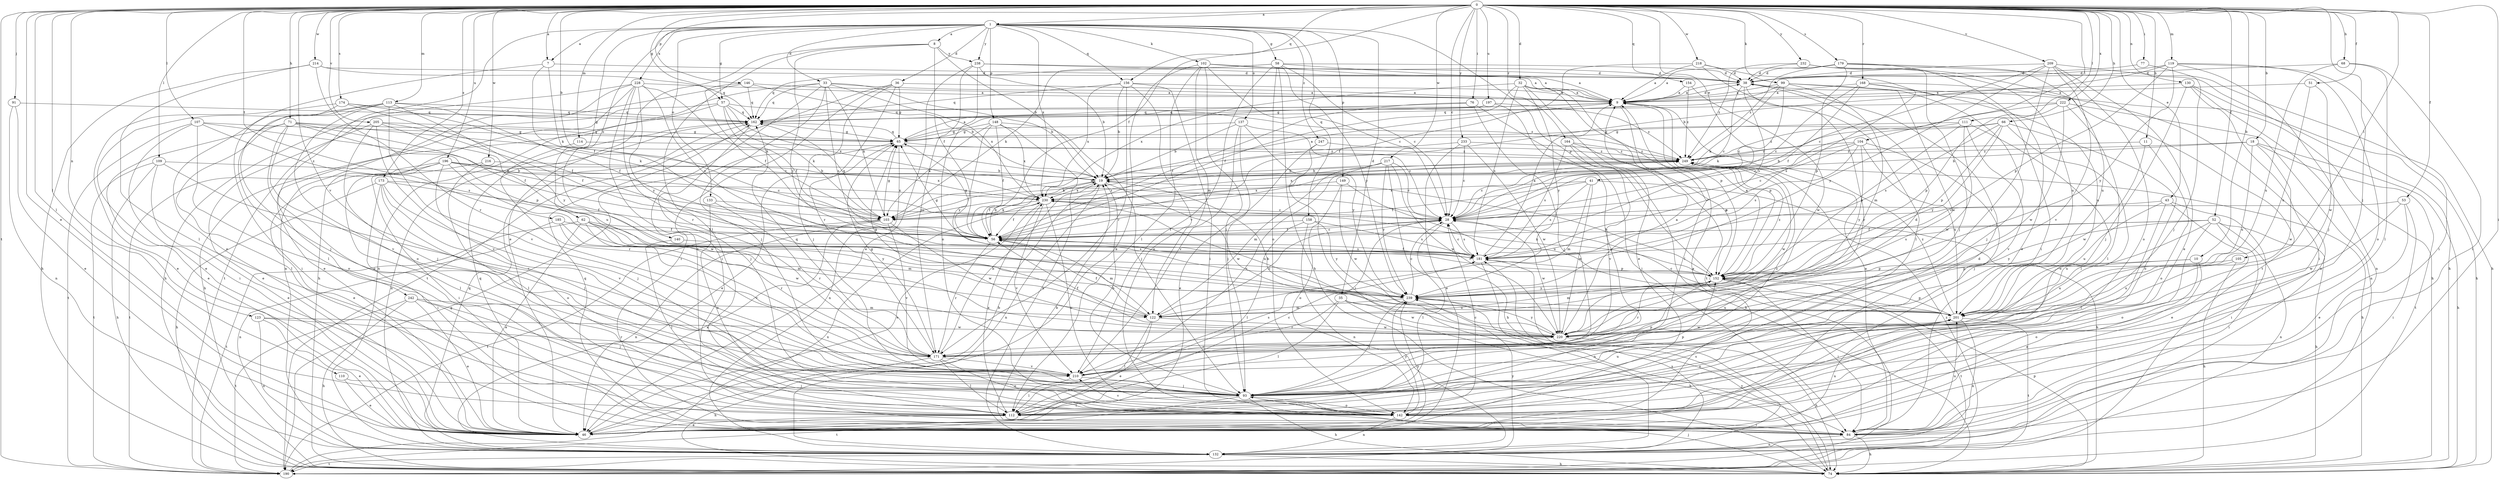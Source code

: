 strict digraph  {
0;
1;
7;
8;
9;
10;
11;
18;
19;
28;
32;
33;
35;
36;
38;
41;
43;
46;
51;
52;
53;
56;
57;
58;
62;
65;
66;
68;
71;
74;
76;
77;
84;
91;
93;
99;
102;
103;
104;
105;
107;
109;
110;
111;
112;
113;
114;
119;
122;
123;
130;
132;
133;
137;
140;
142;
146;
148;
149;
152;
154;
156;
158;
162;
164;
168;
171;
173;
174;
179;
181;
185;
190;
196;
197;
201;
205;
209;
210;
214;
216;
217;
218;
220;
222;
228;
230;
232;
233;
238;
239;
242;
247;
249;
0 -> 1  [label=a];
0 -> 7  [label=a];
0 -> 10  [label=b];
0 -> 11  [label=b];
0 -> 18  [label=b];
0 -> 19  [label=b];
0 -> 28  [label=c];
0 -> 32  [label=d];
0 -> 41  [label=e];
0 -> 43  [label=e];
0 -> 46  [label=e];
0 -> 51  [label=f];
0 -> 52  [label=f];
0 -> 53  [label=f];
0 -> 56  [label=f];
0 -> 57  [label=g];
0 -> 66  [label=h];
0 -> 68  [label=h];
0 -> 71  [label=h];
0 -> 76  [label=i];
0 -> 77  [label=i];
0 -> 84  [label=i];
0 -> 91  [label=j];
0 -> 93  [label=j];
0 -> 99  [label=k];
0 -> 104  [label=l];
0 -> 105  [label=l];
0 -> 107  [label=l];
0 -> 109  [label=l];
0 -> 110  [label=l];
0 -> 111  [label=l];
0 -> 112  [label=l];
0 -> 113  [label=m];
0 -> 114  [label=m];
0 -> 119  [label=m];
0 -> 123  [label=n];
0 -> 130  [label=n];
0 -> 146  [label=p];
0 -> 154  [label=q];
0 -> 156  [label=q];
0 -> 164  [label=r];
0 -> 168  [label=r];
0 -> 173  [label=s];
0 -> 174  [label=s];
0 -> 179  [label=s];
0 -> 185  [label=t];
0 -> 190  [label=t];
0 -> 196  [label=u];
0 -> 197  [label=u];
0 -> 205  [label=v];
0 -> 209  [label=v];
0 -> 210  [label=v];
0 -> 214  [label=w];
0 -> 216  [label=w];
0 -> 217  [label=w];
0 -> 218  [label=w];
0 -> 222  [label=x];
0 -> 232  [label=y];
0 -> 233  [label=y];
1 -> 7  [label=a];
1 -> 8  [label=a];
1 -> 33  [label=d];
1 -> 35  [label=d];
1 -> 36  [label=d];
1 -> 57  [label=g];
1 -> 58  [label=g];
1 -> 62  [label=g];
1 -> 102  [label=k];
1 -> 133  [label=o];
1 -> 137  [label=o];
1 -> 140  [label=o];
1 -> 148  [label=p];
1 -> 149  [label=p];
1 -> 152  [label=p];
1 -> 156  [label=q];
1 -> 158  [label=q];
1 -> 228  [label=x];
1 -> 230  [label=x];
1 -> 238  [label=y];
1 -> 242  [label=z];
1 -> 247  [label=z];
7 -> 38  [label=d];
7 -> 46  [label=e];
7 -> 56  [label=f];
7 -> 103  [label=k];
8 -> 19  [label=b];
8 -> 46  [label=e];
8 -> 56  [label=f];
8 -> 112  [label=l];
8 -> 238  [label=y];
8 -> 239  [label=y];
9 -> 38  [label=d];
9 -> 112  [label=l];
9 -> 152  [label=p];
9 -> 162  [label=q];
10 -> 46  [label=e];
10 -> 142  [label=o];
10 -> 152  [label=p];
10 -> 201  [label=u];
11 -> 142  [label=o];
11 -> 220  [label=w];
11 -> 249  [label=z];
18 -> 19  [label=b];
18 -> 74  [label=h];
18 -> 190  [label=t];
18 -> 201  [label=u];
18 -> 220  [label=w];
18 -> 249  [label=z];
19 -> 9  [label=a];
19 -> 56  [label=f];
19 -> 132  [label=n];
19 -> 220  [label=w];
19 -> 230  [label=x];
28 -> 56  [label=f];
28 -> 112  [label=l];
28 -> 181  [label=s];
28 -> 220  [label=w];
32 -> 9  [label=a];
32 -> 46  [label=e];
32 -> 56  [label=f];
32 -> 152  [label=p];
32 -> 181  [label=s];
32 -> 190  [label=t];
32 -> 230  [label=x];
32 -> 239  [label=y];
33 -> 9  [label=a];
33 -> 19  [label=b];
33 -> 84  [label=i];
33 -> 93  [label=j];
33 -> 103  [label=k];
33 -> 132  [label=n];
33 -> 162  [label=q];
33 -> 181  [label=s];
33 -> 230  [label=x];
35 -> 74  [label=h];
35 -> 112  [label=l];
35 -> 171  [label=r];
35 -> 201  [label=u];
35 -> 220  [label=w];
36 -> 9  [label=a];
36 -> 65  [label=g];
36 -> 84  [label=i];
36 -> 93  [label=j];
36 -> 171  [label=r];
36 -> 190  [label=t];
38 -> 9  [label=a];
38 -> 28  [label=c];
38 -> 74  [label=h];
38 -> 171  [label=r];
38 -> 181  [label=s];
41 -> 56  [label=f];
41 -> 74  [label=h];
41 -> 122  [label=m];
41 -> 181  [label=s];
41 -> 220  [label=w];
41 -> 230  [label=x];
43 -> 28  [label=c];
43 -> 46  [label=e];
43 -> 84  [label=i];
43 -> 112  [label=l];
43 -> 201  [label=u];
46 -> 9  [label=a];
46 -> 19  [label=b];
46 -> 38  [label=d];
46 -> 162  [label=q];
46 -> 201  [label=u];
46 -> 239  [label=y];
51 -> 9  [label=a];
51 -> 201  [label=u];
51 -> 220  [label=w];
52 -> 56  [label=f];
52 -> 74  [label=h];
52 -> 84  [label=i];
52 -> 132  [label=n];
52 -> 142  [label=o];
52 -> 181  [label=s];
52 -> 201  [label=u];
52 -> 239  [label=y];
53 -> 28  [label=c];
53 -> 46  [label=e];
53 -> 84  [label=i];
53 -> 220  [label=w];
56 -> 19  [label=b];
56 -> 28  [label=c];
56 -> 65  [label=g];
56 -> 122  [label=m];
56 -> 171  [label=r];
56 -> 181  [label=s];
57 -> 46  [label=e];
57 -> 56  [label=f];
57 -> 74  [label=h];
57 -> 103  [label=k];
57 -> 162  [label=q];
57 -> 230  [label=x];
57 -> 249  [label=z];
58 -> 9  [label=a];
58 -> 28  [label=c];
58 -> 38  [label=d];
58 -> 74  [label=h];
58 -> 103  [label=k];
58 -> 142  [label=o];
58 -> 162  [label=q];
58 -> 210  [label=v];
58 -> 239  [label=y];
62 -> 46  [label=e];
62 -> 56  [label=f];
62 -> 122  [label=m];
62 -> 171  [label=r];
62 -> 190  [label=t];
62 -> 210  [label=v];
62 -> 239  [label=y];
65 -> 9  [label=a];
65 -> 46  [label=e];
65 -> 132  [label=n];
65 -> 162  [label=q];
65 -> 249  [label=z];
66 -> 65  [label=g];
66 -> 112  [label=l];
66 -> 142  [label=o];
66 -> 152  [label=p];
66 -> 181  [label=s];
66 -> 239  [label=y];
66 -> 249  [label=z];
68 -> 38  [label=d];
68 -> 84  [label=i];
68 -> 112  [label=l];
68 -> 201  [label=u];
71 -> 28  [label=c];
71 -> 46  [label=e];
71 -> 56  [label=f];
71 -> 65  [label=g];
71 -> 112  [label=l];
71 -> 142  [label=o];
71 -> 152  [label=p];
71 -> 210  [label=v];
74 -> 93  [label=j];
74 -> 152  [label=p];
74 -> 239  [label=y];
76 -> 56  [label=f];
76 -> 84  [label=i];
76 -> 93  [label=j];
76 -> 162  [label=q];
77 -> 38  [label=d];
77 -> 93  [label=j];
84 -> 9  [label=a];
84 -> 19  [label=b];
84 -> 74  [label=h];
84 -> 132  [label=n];
84 -> 162  [label=q];
84 -> 201  [label=u];
91 -> 46  [label=e];
91 -> 132  [label=n];
91 -> 162  [label=q];
93 -> 19  [label=b];
93 -> 74  [label=h];
93 -> 112  [label=l];
93 -> 142  [label=o];
93 -> 152  [label=p];
93 -> 190  [label=t];
93 -> 201  [label=u];
99 -> 9  [label=a];
99 -> 28  [label=c];
99 -> 65  [label=g];
99 -> 93  [label=j];
99 -> 103  [label=k];
99 -> 122  [label=m];
99 -> 220  [label=w];
102 -> 9  [label=a];
102 -> 28  [label=c];
102 -> 38  [label=d];
102 -> 46  [label=e];
102 -> 93  [label=j];
102 -> 112  [label=l];
102 -> 122  [label=m];
103 -> 46  [label=e];
103 -> 65  [label=g];
103 -> 132  [label=n];
103 -> 162  [label=q];
103 -> 190  [label=t];
103 -> 210  [label=v];
103 -> 220  [label=w];
103 -> 249  [label=z];
104 -> 19  [label=b];
104 -> 28  [label=c];
104 -> 93  [label=j];
104 -> 181  [label=s];
104 -> 201  [label=u];
104 -> 239  [label=y];
104 -> 249  [label=z];
105 -> 74  [label=h];
105 -> 152  [label=p];
105 -> 201  [label=u];
107 -> 65  [label=g];
107 -> 84  [label=i];
107 -> 103  [label=k];
107 -> 142  [label=o];
107 -> 181  [label=s];
107 -> 190  [label=t];
109 -> 19  [label=b];
109 -> 46  [label=e];
109 -> 74  [label=h];
109 -> 190  [label=t];
109 -> 210  [label=v];
110 -> 46  [label=e];
110 -> 93  [label=j];
111 -> 28  [label=c];
111 -> 65  [label=g];
111 -> 142  [label=o];
111 -> 152  [label=p];
111 -> 210  [label=v];
111 -> 220  [label=w];
112 -> 28  [label=c];
112 -> 46  [label=e];
112 -> 230  [label=x];
113 -> 46  [label=e];
113 -> 56  [label=f];
113 -> 84  [label=i];
113 -> 112  [label=l];
113 -> 142  [label=o];
113 -> 162  [label=q];
113 -> 210  [label=v];
113 -> 239  [label=y];
114 -> 171  [label=r];
114 -> 249  [label=z];
119 -> 19  [label=b];
119 -> 38  [label=d];
119 -> 84  [label=i];
119 -> 93  [label=j];
119 -> 142  [label=o];
119 -> 152  [label=p];
119 -> 239  [label=y];
122 -> 28  [label=c];
122 -> 46  [label=e];
122 -> 56  [label=f];
122 -> 65  [label=g];
122 -> 112  [label=l];
122 -> 220  [label=w];
123 -> 46  [label=e];
123 -> 132  [label=n];
123 -> 171  [label=r];
123 -> 220  [label=w];
130 -> 9  [label=a];
130 -> 74  [label=h];
130 -> 84  [label=i];
130 -> 93  [label=j];
130 -> 132  [label=n];
132 -> 74  [label=h];
132 -> 162  [label=q];
132 -> 181  [label=s];
132 -> 190  [label=t];
132 -> 239  [label=y];
133 -> 28  [label=c];
133 -> 142  [label=o];
133 -> 171  [label=r];
137 -> 19  [label=b];
137 -> 28  [label=c];
137 -> 65  [label=g];
137 -> 93  [label=j];
137 -> 210  [label=v];
137 -> 239  [label=y];
140 -> 112  [label=l];
140 -> 181  [label=s];
142 -> 28  [label=c];
142 -> 84  [label=i];
142 -> 132  [label=n];
142 -> 210  [label=v];
142 -> 239  [label=y];
146 -> 9  [label=a];
146 -> 19  [label=b];
146 -> 56  [label=f];
146 -> 74  [label=h];
146 -> 162  [label=q];
148 -> 56  [label=f];
148 -> 65  [label=g];
148 -> 93  [label=j];
148 -> 103  [label=k];
148 -> 132  [label=n];
148 -> 230  [label=x];
148 -> 239  [label=y];
149 -> 142  [label=o];
149 -> 201  [label=u];
149 -> 220  [label=w];
149 -> 230  [label=x];
152 -> 9  [label=a];
152 -> 19  [label=b];
152 -> 56  [label=f];
152 -> 84  [label=i];
152 -> 122  [label=m];
152 -> 171  [label=r];
152 -> 190  [label=t];
152 -> 230  [label=x];
152 -> 239  [label=y];
152 -> 249  [label=z];
154 -> 9  [label=a];
154 -> 220  [label=w];
154 -> 249  [label=z];
156 -> 9  [label=a];
156 -> 19  [label=b];
156 -> 84  [label=i];
156 -> 142  [label=o];
156 -> 162  [label=q];
156 -> 171  [label=r];
156 -> 230  [label=x];
158 -> 56  [label=f];
158 -> 112  [label=l];
158 -> 132  [label=n];
158 -> 181  [label=s];
158 -> 239  [label=y];
162 -> 65  [label=g];
162 -> 93  [label=j];
162 -> 132  [label=n];
164 -> 74  [label=h];
164 -> 152  [label=p];
164 -> 181  [label=s];
164 -> 210  [label=v];
164 -> 249  [label=z];
168 -> 9  [label=a];
168 -> 28  [label=c];
168 -> 56  [label=f];
168 -> 132  [label=n];
168 -> 181  [label=s];
168 -> 201  [label=u];
171 -> 19  [label=b];
171 -> 38  [label=d];
171 -> 65  [label=g];
171 -> 74  [label=h];
171 -> 112  [label=l];
171 -> 142  [label=o];
171 -> 162  [label=q];
171 -> 210  [label=v];
173 -> 56  [label=f];
173 -> 74  [label=h];
173 -> 84  [label=i];
173 -> 93  [label=j];
173 -> 142  [label=o];
173 -> 210  [label=v];
173 -> 230  [label=x];
174 -> 46  [label=e];
174 -> 56  [label=f];
174 -> 93  [label=j];
174 -> 103  [label=k];
174 -> 162  [label=q];
179 -> 9  [label=a];
179 -> 38  [label=d];
179 -> 46  [label=e];
179 -> 74  [label=h];
179 -> 152  [label=p];
179 -> 201  [label=u];
179 -> 249  [label=z];
181 -> 9  [label=a];
181 -> 28  [label=c];
181 -> 56  [label=f];
181 -> 65  [label=g];
181 -> 132  [label=n];
181 -> 152  [label=p];
185 -> 56  [label=f];
185 -> 122  [label=m];
185 -> 132  [label=n];
185 -> 220  [label=w];
190 -> 65  [label=g];
190 -> 181  [label=s];
190 -> 230  [label=x];
190 -> 249  [label=z];
196 -> 19  [label=b];
196 -> 28  [label=c];
196 -> 46  [label=e];
196 -> 93  [label=j];
196 -> 112  [label=l];
196 -> 190  [label=t];
196 -> 220  [label=w];
196 -> 230  [label=x];
197 -> 93  [label=j];
197 -> 162  [label=q];
197 -> 249  [label=z];
201 -> 28  [label=c];
201 -> 132  [label=n];
201 -> 142  [label=o];
201 -> 152  [label=p];
201 -> 190  [label=t];
201 -> 220  [label=w];
201 -> 249  [label=z];
205 -> 46  [label=e];
205 -> 56  [label=f];
205 -> 65  [label=g];
205 -> 93  [label=j];
205 -> 201  [label=u];
205 -> 210  [label=v];
209 -> 28  [label=c];
209 -> 38  [label=d];
209 -> 46  [label=e];
209 -> 74  [label=h];
209 -> 142  [label=o];
209 -> 171  [label=r];
209 -> 210  [label=v];
209 -> 239  [label=y];
210 -> 93  [label=j];
210 -> 112  [label=l];
210 -> 152  [label=p];
210 -> 181  [label=s];
210 -> 249  [label=z];
214 -> 38  [label=d];
214 -> 74  [label=h];
214 -> 112  [label=l];
214 -> 162  [label=q];
214 -> 171  [label=r];
216 -> 19  [label=b];
216 -> 84  [label=i];
216 -> 112  [label=l];
217 -> 19  [label=b];
217 -> 28  [label=c];
217 -> 74  [label=h];
217 -> 122  [label=m];
217 -> 210  [label=v];
217 -> 220  [label=w];
217 -> 239  [label=y];
218 -> 9  [label=a];
218 -> 38  [label=d];
218 -> 56  [label=f];
218 -> 84  [label=i];
218 -> 112  [label=l];
220 -> 9  [label=a];
220 -> 19  [label=b];
220 -> 56  [label=f];
220 -> 74  [label=h];
220 -> 171  [label=r];
220 -> 239  [label=y];
222 -> 103  [label=k];
222 -> 112  [label=l];
222 -> 132  [label=n];
222 -> 152  [label=p];
222 -> 162  [label=q];
222 -> 220  [label=w];
228 -> 9  [label=a];
228 -> 74  [label=h];
228 -> 103  [label=k];
228 -> 132  [label=n];
228 -> 142  [label=o];
228 -> 171  [label=r];
228 -> 181  [label=s];
228 -> 190  [label=t];
228 -> 239  [label=y];
230 -> 28  [label=c];
230 -> 46  [label=e];
230 -> 56  [label=f];
230 -> 103  [label=k];
230 -> 142  [label=o];
230 -> 201  [label=u];
230 -> 210  [label=v];
232 -> 38  [label=d];
232 -> 93  [label=j];
232 -> 190  [label=t];
232 -> 201  [label=u];
232 -> 249  [label=z];
233 -> 28  [label=c];
233 -> 46  [label=e];
233 -> 103  [label=k];
233 -> 220  [label=w];
233 -> 249  [label=z];
238 -> 9  [label=a];
238 -> 19  [label=b];
238 -> 38  [label=d];
238 -> 46  [label=e];
238 -> 142  [label=o];
238 -> 171  [label=r];
239 -> 28  [label=c];
239 -> 93  [label=j];
239 -> 122  [label=m];
239 -> 201  [label=u];
242 -> 46  [label=e];
242 -> 74  [label=h];
242 -> 93  [label=j];
242 -> 122  [label=m];
242 -> 190  [label=t];
247 -> 46  [label=e];
247 -> 84  [label=i];
247 -> 249  [label=z];
249 -> 19  [label=b];
249 -> 28  [label=c];
249 -> 74  [label=h];
249 -> 103  [label=k];
249 -> 220  [label=w];
249 -> 230  [label=x];
}
